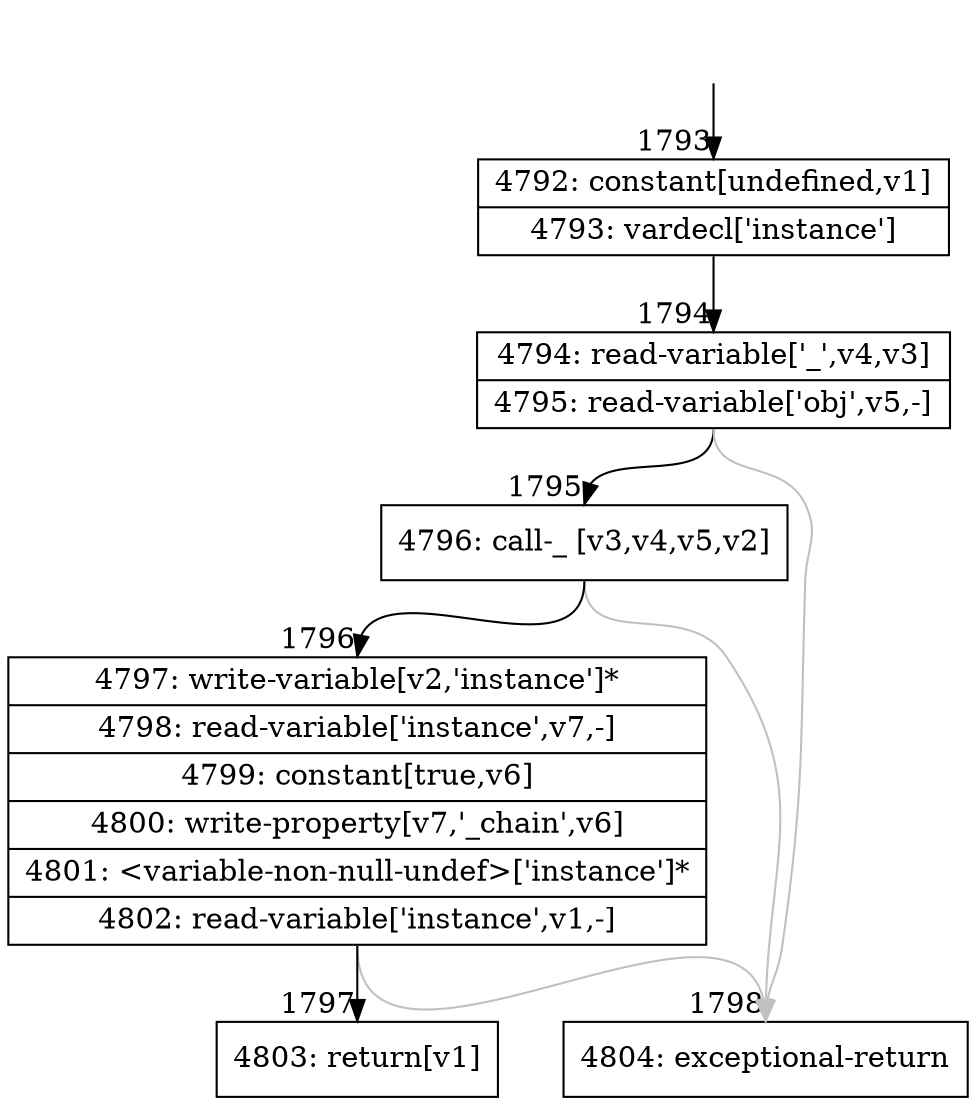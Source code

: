 digraph {
rankdir="TD"
BB_entry156[shape=none,label=""];
BB_entry156 -> BB1793 [tailport=s, headport=n, headlabel="    1793"]
BB1793 [shape=record label="{4792: constant[undefined,v1]|4793: vardecl['instance']}" ] 
BB1793 -> BB1794 [tailport=s, headport=n, headlabel="      1794"]
BB1794 [shape=record label="{4794: read-variable['_',v4,v3]|4795: read-variable['obj',v5,-]}" ] 
BB1794 -> BB1795 [tailport=s, headport=n, headlabel="      1795"]
BB1794 -> BB1798 [tailport=s, headport=n, color=gray, headlabel="      1798"]
BB1795 [shape=record label="{4796: call-_ [v3,v4,v5,v2]}" ] 
BB1795 -> BB1796 [tailport=s, headport=n, headlabel="      1796"]
BB1795 -> BB1798 [tailport=s, headport=n, color=gray]
BB1796 [shape=record label="{4797: write-variable[v2,'instance']*|4798: read-variable['instance',v7,-]|4799: constant[true,v6]|4800: write-property[v7,'_chain',v6]|4801: \<variable-non-null-undef\>['instance']*|4802: read-variable['instance',v1,-]}" ] 
BB1796 -> BB1797 [tailport=s, headport=n, headlabel="      1797"]
BB1796 -> BB1798 [tailport=s, headport=n, color=gray]
BB1797 [shape=record label="{4803: return[v1]}" ] 
BB1798 [shape=record label="{4804: exceptional-return}" ] 
//#$~ 1517
}
